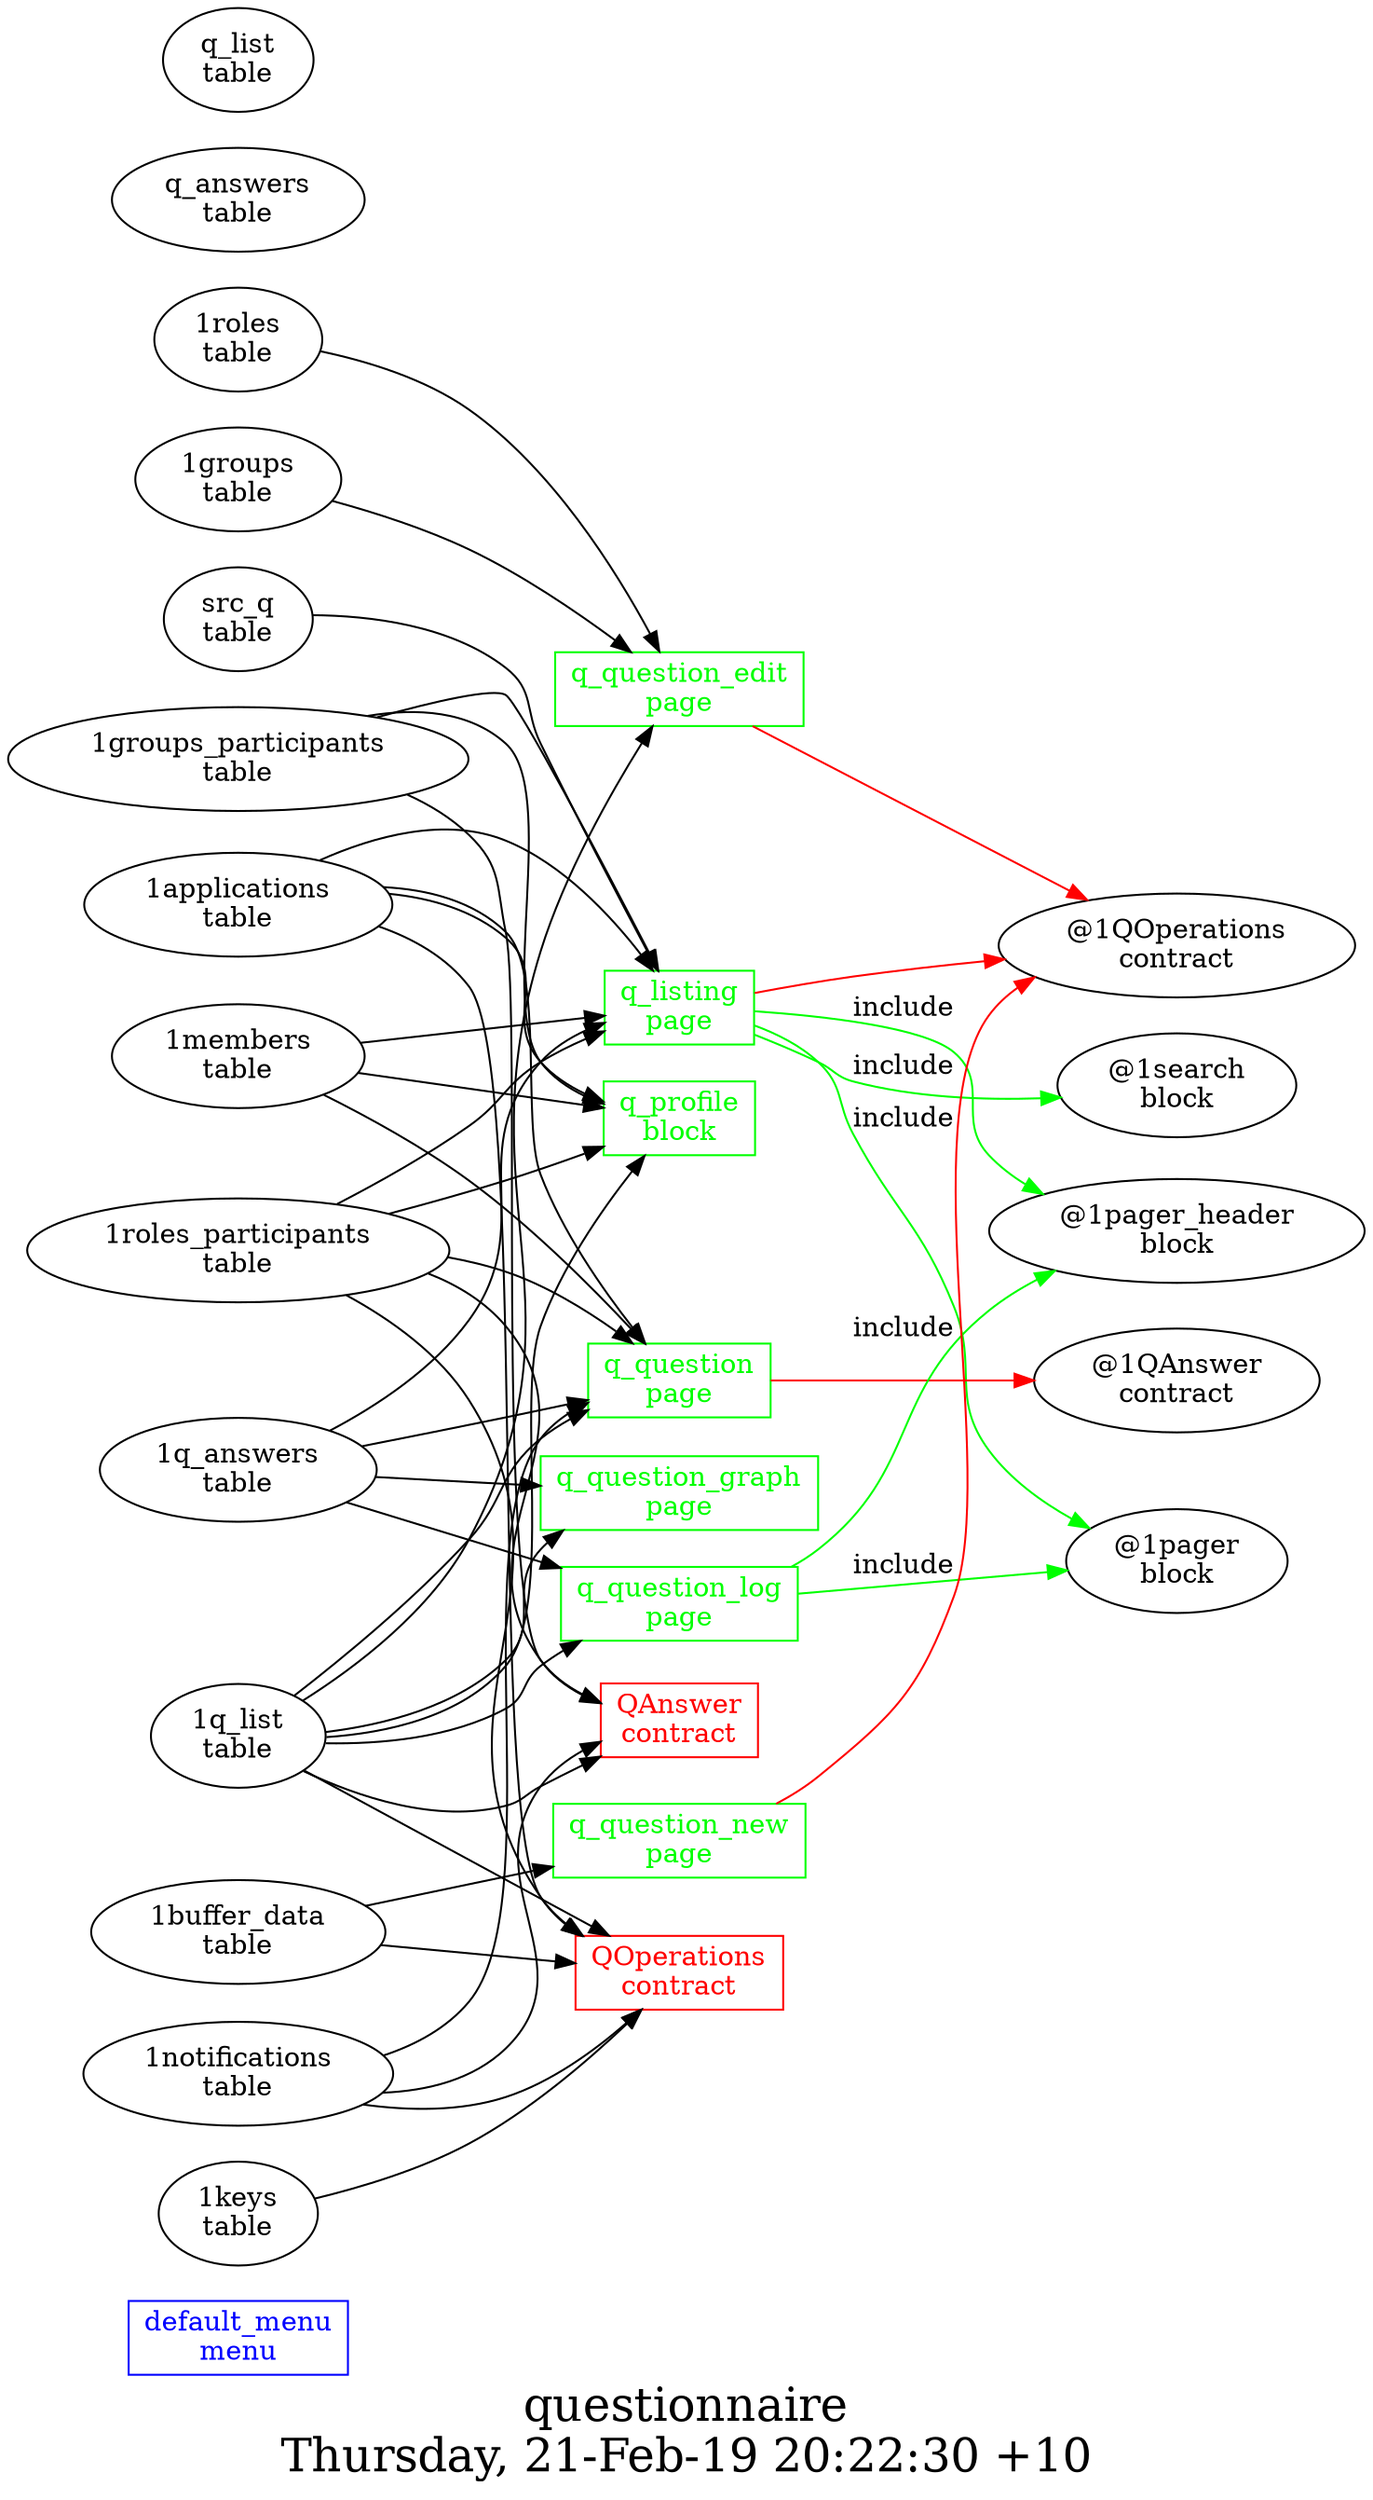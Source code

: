 digraph G {
fontsize="24";
label="questionnaire\nThursday, 21-Feb-19 20:22:30 +10";
nojustify=true;
ordering=out;
rankdir=LR;
size="30";
"default_menu\nmenu" [color=blue, fontcolor=blue, group=menus, shape=record];
"q_listing\npage" -> "@1QOperations\ncontract"  [ color=red ]
"1applications\ntable" -> "q_listing\npage"
"1roles_participants\ntable" -> "q_listing\npage"
"src_q\ntable" -> "q_listing\npage"
"1groups_participants\ntable" -> "q_listing\npage"
"1members\ntable" -> "q_listing\npage"
"1q_answers\ntable" -> "q_listing\npage"
"q_listing\npage" -> "@1pager_header\nblock"  [ color=green, label=include ]
"q_listing\npage" -> "@1search\nblock"  [ color=green, label=include ]
"q_listing\npage" -> "@1pager\nblock"  [ color=green, label=include ]
"q_listing\npage" [color=green, fontcolor=green, group=pages, shape=record];
"q_question\npage" -> "@1QAnswer\ncontract"  [ color=red ]
"1notifications\ntable" -> "q_question\npage"
"1q_list\ntable" -> "q_question\npage"
"1q_answers\ntable" -> "q_question\npage"
"1members\ntable" -> "q_question\npage"
"1applications\ntable" -> "q_question\npage"
"1roles_participants\ntable" -> "q_question\npage"
"q_question\npage" [color=green, fontcolor=green, group=pages, shape=record];
"q_question_edit\npage" -> "@1QOperations\ncontract"  [ color=red ]
"1q_list\ntable" -> "q_question_edit\npage"
"1roles\ntable" -> "q_question_edit\npage"
"1groups\ntable" -> "q_question_edit\npage"
"q_question_edit\npage" [color=green, fontcolor=green, group=pages, shape=record];
"1q_list\ntable" -> "q_question_graph\npage"
"1q_answers\ntable" -> "q_question_graph\npage"
"q_question_graph\npage" [color=green, fontcolor=green, group=pages, shape=record];
"1q_list\ntable" -> "q_question_log\npage"
"1q_answers\ntable" -> "q_question_log\npage"
"q_question_log\npage" -> "@1pager_header\nblock"  [ color=green, label=include ]
"q_question_log\npage" -> "@1pager\nblock"  [ color=green, label=include ]
"q_question_log\npage" [color=green, fontcolor=green, group=pages, shape=record];
"q_question_new\npage" -> "@1QOperations\ncontract"  [ color=red ]
"1buffer_data\ntable" -> "q_question_new\npage"
"q_question_new\npage" [color=green, fontcolor=green, group=pages, shape=record];
"1applications\ntable" -> "q_profile\nblock"
"1roles_participants\ntable" -> "q_profile\nblock"
"1q_list\ntable" -> "q_profile\nblock"
"1groups_participants\ntable" -> "q_profile\nblock"
"1members\ntable" -> "q_profile\nblock"
"q_profile\nblock" [color=green, fontcolor=green, group=blocks, shape=record];
"1q_list\ntable" -> "QAnswer\ncontract"
"1roles_participants\ntable" -> "QAnswer\ncontract"
"1groups_participants\ntable" -> "QAnswer\ncontract"
"1notifications\ntable" -> "QAnswer\ncontract"
"QAnswer\ncontract" [color=red, fontcolor=red, group=contracts, shape=record];
"1applications\ntable" -> "QOperations\ncontract"
"1roles_participants\ntable" -> "QOperations\ncontract"
"1q_list\ntable" -> "QOperations\ncontract"
"1buffer_data\ntable" -> "QOperations\ncontract"
"1keys\ntable" -> "QOperations\ncontract"
"1notifications\ntable" -> "QOperations\ncontract"
"QOperations\ncontract" [color=red, fontcolor=red, group=contracts, shape=record];
"q_answers\ntable" [color="", fontcolor="", group=tables, shape=""];
"q_list\ntable" [color="", fontcolor="", group=tables, shape=""];
}
